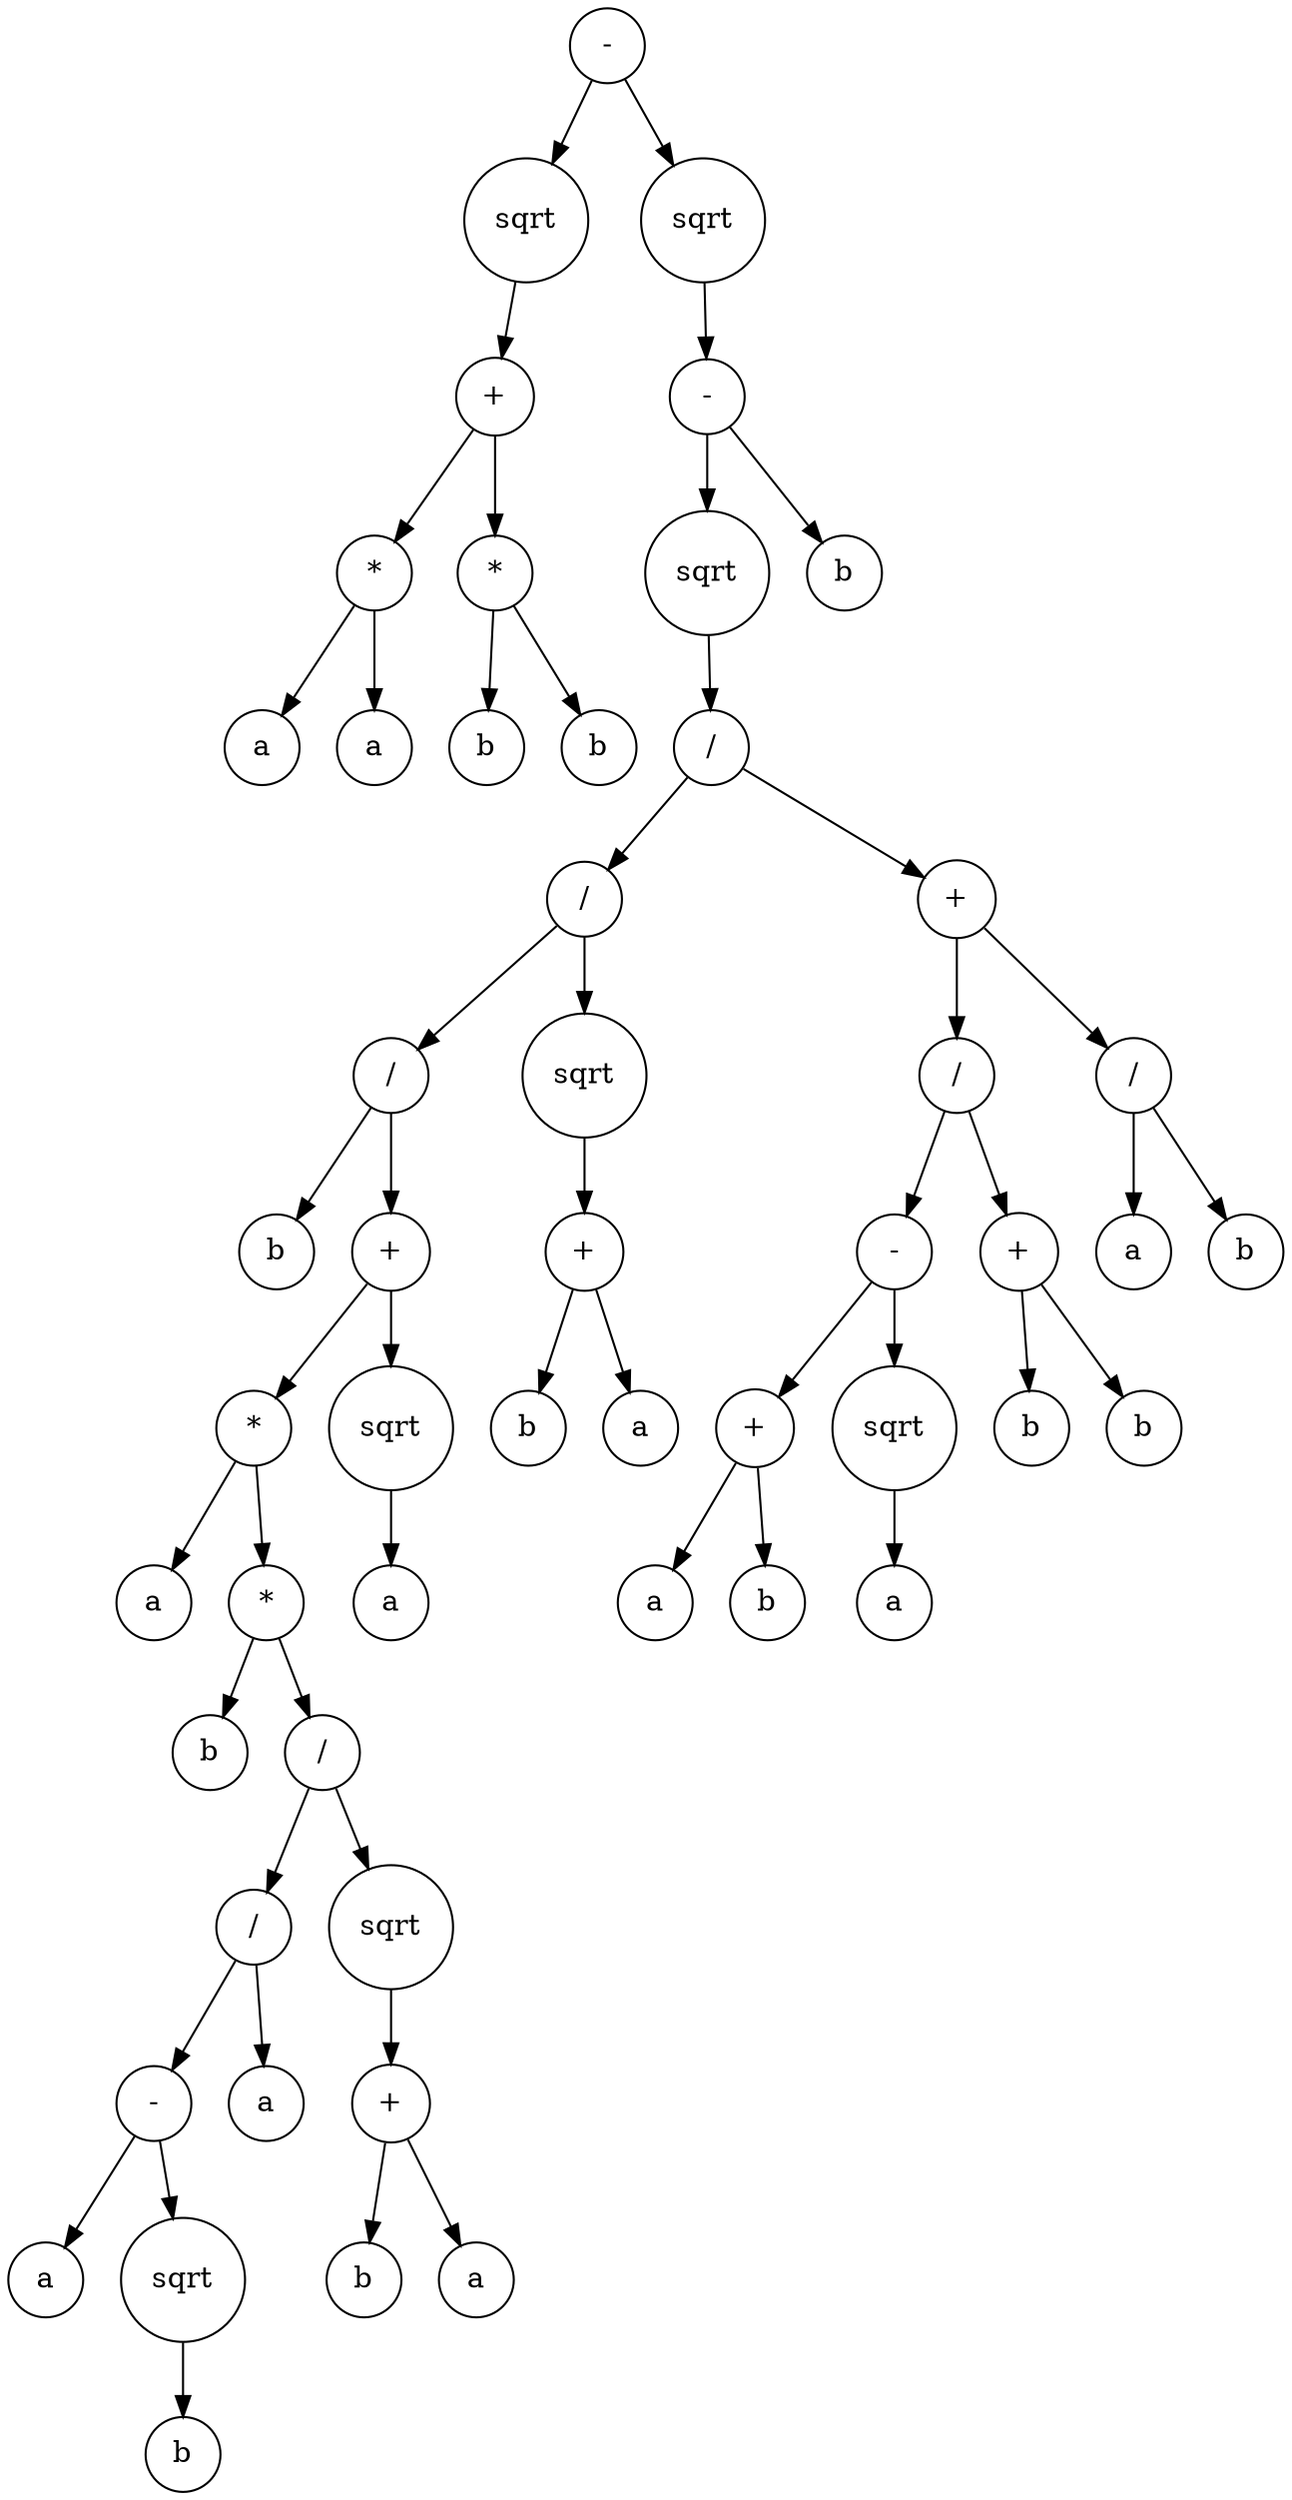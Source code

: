 digraph g {
graph [ordering=out];
node [shape=circle];
n[label = "-"];
n0[label = "sqrt"];
n00[label = "+"];
n000[label = "*"];
n0000[label = "a"];
n000 -> n0000;
n0001[label = "a"];
n000 -> n0001;
n00 -> n000;
n001[label = "*"];
n0010[label = "b"];
n001 -> n0010;
n0011[label = "b"];
n001 -> n0011;
n00 -> n001;
n0 -> n00;
n -> n0;
n1[label = "sqrt"];
n10[label = "-"];
n100[label = "sqrt"];
n1000[label = "/"];
n10000[label = "/"];
n100000[label = "/"];
n1000000[label = "b"];
n100000 -> n1000000;
n1000001[label = "+"];
n10000010[label = "*"];
n100000100[label = "a"];
n10000010 -> n100000100;
n100000101[label = "*"];
n1000001010[label = "b"];
n100000101 -> n1000001010;
n1000001011[label = "/"];
n10000010110[label = "/"];
n100000101100[label = "-"];
n1000001011000[label = "a"];
n100000101100 -> n1000001011000;
n1000001011001[label = "sqrt"];
n10000010110010[label = "b"];
n1000001011001 -> n10000010110010;
n100000101100 -> n1000001011001;
n10000010110 -> n100000101100;
n100000101101[label = "a"];
n10000010110 -> n100000101101;
n1000001011 -> n10000010110;
n10000010111[label = "sqrt"];
n100000101110[label = "+"];
n1000001011100[label = "b"];
n100000101110 -> n1000001011100;
n1000001011101[label = "a"];
n100000101110 -> n1000001011101;
n10000010111 -> n100000101110;
n1000001011 -> n10000010111;
n100000101 -> n1000001011;
n10000010 -> n100000101;
n1000001 -> n10000010;
n10000011[label = "sqrt"];
n100000110[label = "a"];
n10000011 -> n100000110;
n1000001 -> n10000011;
n100000 -> n1000001;
n10000 -> n100000;
n100001[label = "sqrt"];
n1000010[label = "+"];
n10000100[label = "b"];
n1000010 -> n10000100;
n10000101[label = "a"];
n1000010 -> n10000101;
n100001 -> n1000010;
n10000 -> n100001;
n1000 -> n10000;
n10001[label = "+"];
n100010[label = "/"];
n1000100[label = "-"];
n10001000[label = "+"];
n100010000[label = "a"];
n10001000 -> n100010000;
n100010001[label = "b"];
n10001000 -> n100010001;
n1000100 -> n10001000;
n10001001[label = "sqrt"];
n100010010[label = "a"];
n10001001 -> n100010010;
n1000100 -> n10001001;
n100010 -> n1000100;
n1000101[label = "+"];
n10001010[label = "b"];
n1000101 -> n10001010;
n10001011[label = "b"];
n1000101 -> n10001011;
n100010 -> n1000101;
n10001 -> n100010;
n100011[label = "/"];
n1000110[label = "a"];
n100011 -> n1000110;
n1000111[label = "b"];
n100011 -> n1000111;
n10001 -> n100011;
n1000 -> n10001;
n100 -> n1000;
n10 -> n100;
n101[label = "b"];
n10 -> n101;
n1 -> n10;
n -> n1;
}
